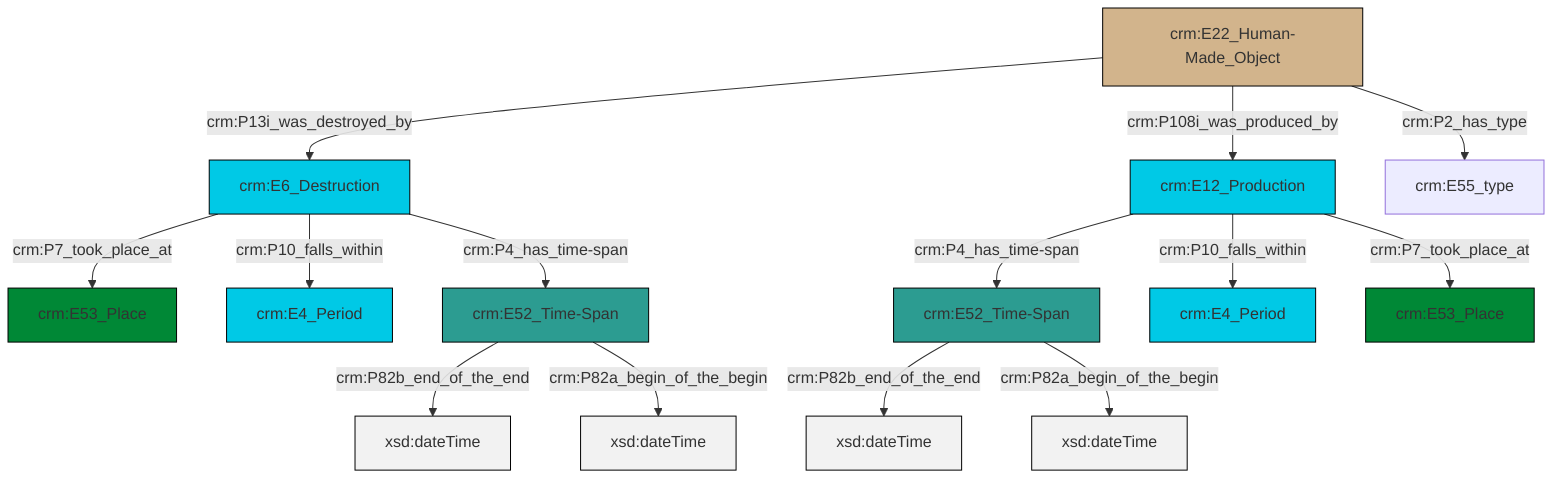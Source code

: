 graph TD
classDef Literal fill:#f2f2f2,stroke:#000000;
classDef CRM_Entity fill:#FFFFFF,stroke:#000000;
classDef Temporal_Entity fill:#00C9E6, stroke:#000000;
classDef Type fill:#E18312, stroke:#000000;
classDef Time-Span fill:#2C9C91, stroke:#000000;
classDef Appellation fill:#FFEB7F, stroke:#000000;
classDef Place fill:#008836, stroke:#000000;
classDef Persistent_Item fill:#B266B2, stroke:#000000;
classDef Conceptual_Object fill:#FFD700, stroke:#000000;
classDef Physical_Thing fill:#D2B48C, stroke:#000000;
classDef Actor fill:#f58aad, stroke:#000000;
classDef PC_Classes fill:#4ce600, stroke:#000000;
classDef Multi fill:#cccccc,stroke:#000000;

0["crm:E52_Time-Span"]:::Time-Span -->|crm:P82b_end_of_the_end| 1[xsd:dateTime]:::Literal
10["crm:E6_Destruction"]:::Temporal_Entity -->|crm:P7_took_place_at| 6["crm:E53_Place"]:::Place
4["crm:E12_Production"]:::Temporal_Entity -->|crm:P4_has_time-span| 14["crm:E52_Time-Span"]:::Time-Span
8["crm:E22_Human-Made_Object"]:::Physical_Thing -->|crm:P13i_was_destroyed_by| 10["crm:E6_Destruction"]:::Temporal_Entity
0["crm:E52_Time-Span"]:::Time-Span -->|crm:P82a_begin_of_the_begin| 15[xsd:dateTime]:::Literal
14["crm:E52_Time-Span"]:::Time-Span -->|crm:P82b_end_of_the_end| 16[xsd:dateTime]:::Literal
8["crm:E22_Human-Made_Object"]:::Physical_Thing -->|crm:P108i_was_produced_by| 4["crm:E12_Production"]:::Temporal_Entity
4["crm:E12_Production"]:::Temporal_Entity -->|crm:P10_falls_within| 12["crm:E4_Period"]:::Temporal_Entity
10["crm:E6_Destruction"]:::Temporal_Entity -->|crm:P10_falls_within| 18["crm:E4_Period"]:::Temporal_Entity
8["crm:E22_Human-Made_Object"]:::Physical_Thing -->|crm:P2_has_type| 20["crm:E55_type"]:::Default
10["crm:E6_Destruction"]:::Temporal_Entity -->|crm:P4_has_time-span| 0["crm:E52_Time-Span"]:::Time-Span
4["crm:E12_Production"]:::Temporal_Entity -->|crm:P7_took_place_at| 2["crm:E53_Place"]:::Place
14["crm:E52_Time-Span"]:::Time-Span -->|crm:P82a_begin_of_the_begin| 23[xsd:dateTime]:::Literal